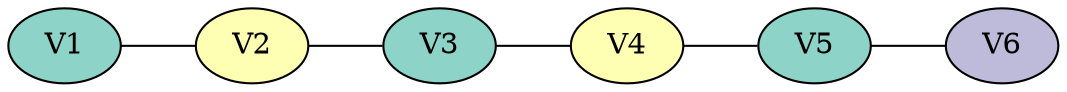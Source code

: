 graph colored {
node [style=filled colorscheme="set312"];
rankdir=RL;
V2--V1;
V3--V2;
V4--V3;
V5--V4;
V6--V5;
V1[fillcolor="1"];
V2[fillcolor="2"];
V3[fillcolor="1"];
V4[fillcolor="2"];
V5[fillcolor="1"];
V6[fillcolor="3"];
}